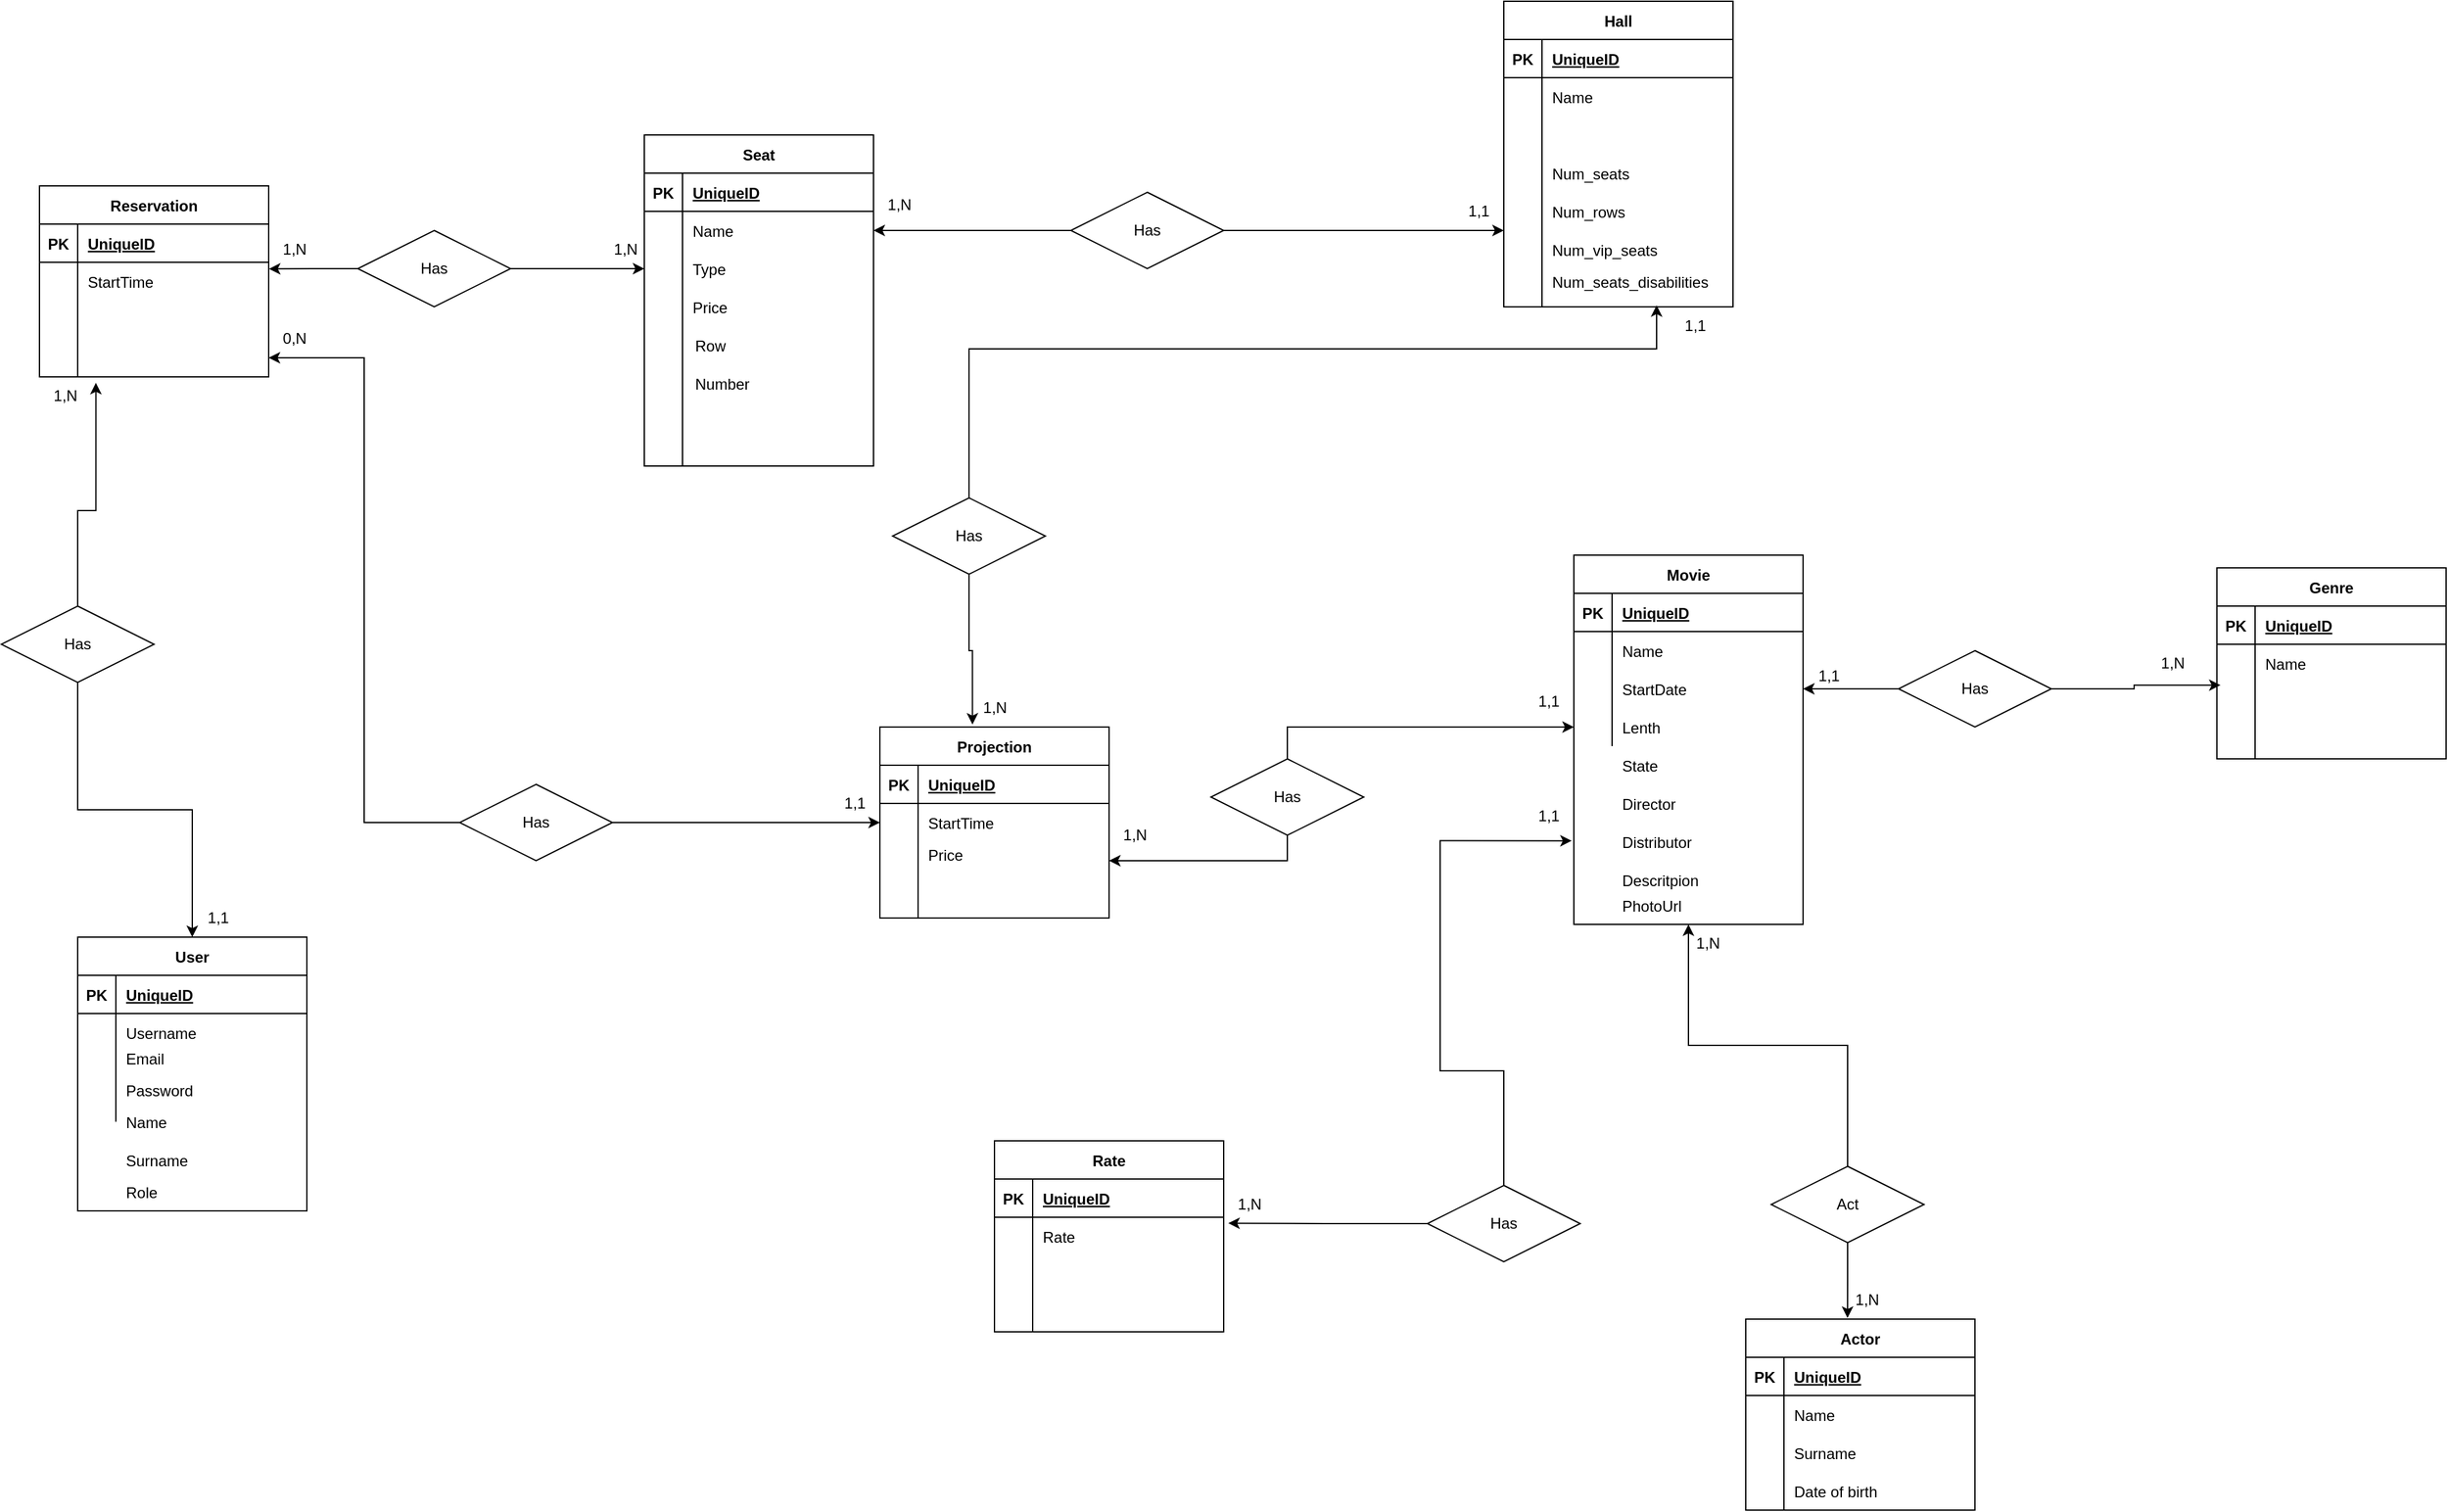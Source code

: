 <mxfile version="20.8.10" type="device"><diagram id="Y611zBWmdutYEhU9wOmh" name="Page-1"><mxGraphModel dx="5130" dy="2254" grid="1" gridSize="10" guides="1" tooltips="1" connect="1" arrows="1" fold="1" page="1" pageScale="1" pageWidth="850" pageHeight="1100" math="0" shadow="0"><root><mxCell id="0"/><mxCell id="1" parent="0"/><mxCell id="8iPg4pL8zN-dLXf35Ama-1" value="Movie" style="shape=table;startSize=30;container=1;collapsible=1;childLayout=tableLayout;fixedRows=1;rowLines=0;fontStyle=1;align=center;resizeLast=1;" parent="1" vertex="1"><mxGeometry x="-655" y="155" width="180" height="290" as="geometry"/></mxCell><mxCell id="8iPg4pL8zN-dLXf35Ama-2" value="" style="shape=tableRow;horizontal=0;startSize=0;swimlaneHead=0;swimlaneBody=0;fillColor=none;collapsible=0;dropTarget=0;points=[[0,0.5],[1,0.5]];portConstraint=eastwest;top=0;left=0;right=0;bottom=1;" parent="8iPg4pL8zN-dLXf35Ama-1" vertex="1"><mxGeometry y="30" width="180" height="30" as="geometry"/></mxCell><mxCell id="8iPg4pL8zN-dLXf35Ama-3" value="PK" style="shape=partialRectangle;connectable=0;fillColor=none;top=0;left=0;bottom=0;right=0;fontStyle=1;overflow=hidden;" parent="8iPg4pL8zN-dLXf35Ama-2" vertex="1"><mxGeometry width="30" height="30" as="geometry"><mxRectangle width="30" height="30" as="alternateBounds"/></mxGeometry></mxCell><mxCell id="8iPg4pL8zN-dLXf35Ama-4" value="UniqueID" style="shape=partialRectangle;connectable=0;fillColor=none;top=0;left=0;bottom=0;right=0;align=left;spacingLeft=6;fontStyle=5;overflow=hidden;" parent="8iPg4pL8zN-dLXf35Ama-2" vertex="1"><mxGeometry x="30" width="150" height="30" as="geometry"><mxRectangle width="150" height="30" as="alternateBounds"/></mxGeometry></mxCell><mxCell id="8iPg4pL8zN-dLXf35Ama-5" value="" style="shape=tableRow;horizontal=0;startSize=0;swimlaneHead=0;swimlaneBody=0;fillColor=none;collapsible=0;dropTarget=0;points=[[0,0.5],[1,0.5]];portConstraint=eastwest;top=0;left=0;right=0;bottom=0;" parent="8iPg4pL8zN-dLXf35Ama-1" vertex="1"><mxGeometry y="60" width="180" height="30" as="geometry"/></mxCell><mxCell id="8iPg4pL8zN-dLXf35Ama-6" value="" style="shape=partialRectangle;connectable=0;fillColor=none;top=0;left=0;bottom=0;right=0;editable=1;overflow=hidden;" parent="8iPg4pL8zN-dLXf35Ama-5" vertex="1"><mxGeometry width="30" height="30" as="geometry"><mxRectangle width="30" height="30" as="alternateBounds"/></mxGeometry></mxCell><mxCell id="8iPg4pL8zN-dLXf35Ama-7" value="Name" style="shape=partialRectangle;connectable=0;fillColor=none;top=0;left=0;bottom=0;right=0;align=left;spacingLeft=6;overflow=hidden;" parent="8iPg4pL8zN-dLXf35Ama-5" vertex="1"><mxGeometry x="30" width="150" height="30" as="geometry"><mxRectangle width="150" height="30" as="alternateBounds"/></mxGeometry></mxCell><mxCell id="8iPg4pL8zN-dLXf35Ama-8" value="" style="shape=tableRow;horizontal=0;startSize=0;swimlaneHead=0;swimlaneBody=0;fillColor=none;collapsible=0;dropTarget=0;points=[[0,0.5],[1,0.5]];portConstraint=eastwest;top=0;left=0;right=0;bottom=0;" parent="8iPg4pL8zN-dLXf35Ama-1" vertex="1"><mxGeometry y="90" width="180" height="30" as="geometry"/></mxCell><mxCell id="8iPg4pL8zN-dLXf35Ama-9" value="" style="shape=partialRectangle;connectable=0;fillColor=none;top=0;left=0;bottom=0;right=0;editable=1;overflow=hidden;" parent="8iPg4pL8zN-dLXf35Ama-8" vertex="1"><mxGeometry width="30" height="30" as="geometry"><mxRectangle width="30" height="30" as="alternateBounds"/></mxGeometry></mxCell><mxCell id="8iPg4pL8zN-dLXf35Ama-10" value="StartDate" style="shape=partialRectangle;connectable=0;fillColor=none;top=0;left=0;bottom=0;right=0;align=left;spacingLeft=6;overflow=hidden;" parent="8iPg4pL8zN-dLXf35Ama-8" vertex="1"><mxGeometry x="30" width="150" height="30" as="geometry"><mxRectangle width="150" height="30" as="alternateBounds"/></mxGeometry></mxCell><mxCell id="8iPg4pL8zN-dLXf35Ama-11" value="" style="shape=tableRow;horizontal=0;startSize=0;swimlaneHead=0;swimlaneBody=0;fillColor=none;collapsible=0;dropTarget=0;points=[[0,0.5],[1,0.5]];portConstraint=eastwest;top=0;left=0;right=0;bottom=0;" parent="8iPg4pL8zN-dLXf35Ama-1" vertex="1"><mxGeometry y="120" width="180" height="30" as="geometry"/></mxCell><mxCell id="8iPg4pL8zN-dLXf35Ama-12" value="" style="shape=partialRectangle;connectable=0;fillColor=none;top=0;left=0;bottom=0;right=0;editable=1;overflow=hidden;" parent="8iPg4pL8zN-dLXf35Ama-11" vertex="1"><mxGeometry width="30" height="30" as="geometry"><mxRectangle width="30" height="30" as="alternateBounds"/></mxGeometry></mxCell><mxCell id="8iPg4pL8zN-dLXf35Ama-13" value="Lenth" style="shape=partialRectangle;connectable=0;fillColor=none;top=0;left=0;bottom=0;right=0;align=left;spacingLeft=6;overflow=hidden;" parent="8iPg4pL8zN-dLXf35Ama-11" vertex="1"><mxGeometry x="30" width="150" height="30" as="geometry"><mxRectangle width="150" height="30" as="alternateBounds"/></mxGeometry></mxCell><mxCell id="8iPg4pL8zN-dLXf35Ama-14" value="Genre" style="shape=table;startSize=30;container=1;collapsible=1;childLayout=tableLayout;fixedRows=1;rowLines=0;fontStyle=1;align=center;resizeLast=1;" parent="1" vertex="1"><mxGeometry x="-150" y="165" width="180" height="150" as="geometry"/></mxCell><mxCell id="8iPg4pL8zN-dLXf35Ama-15" value="" style="shape=tableRow;horizontal=0;startSize=0;swimlaneHead=0;swimlaneBody=0;fillColor=none;collapsible=0;dropTarget=0;points=[[0,0.5],[1,0.5]];portConstraint=eastwest;top=0;left=0;right=0;bottom=1;" parent="8iPg4pL8zN-dLXf35Ama-14" vertex="1"><mxGeometry y="30" width="180" height="30" as="geometry"/></mxCell><mxCell id="8iPg4pL8zN-dLXf35Ama-16" value="PK" style="shape=partialRectangle;connectable=0;fillColor=none;top=0;left=0;bottom=0;right=0;fontStyle=1;overflow=hidden;" parent="8iPg4pL8zN-dLXf35Ama-15" vertex="1"><mxGeometry width="30" height="30" as="geometry"><mxRectangle width="30" height="30" as="alternateBounds"/></mxGeometry></mxCell><mxCell id="8iPg4pL8zN-dLXf35Ama-17" value="UniqueID" style="shape=partialRectangle;connectable=0;fillColor=none;top=0;left=0;bottom=0;right=0;align=left;spacingLeft=6;fontStyle=5;overflow=hidden;" parent="8iPg4pL8zN-dLXf35Ama-15" vertex="1"><mxGeometry x="30" width="150" height="30" as="geometry"><mxRectangle width="150" height="30" as="alternateBounds"/></mxGeometry></mxCell><mxCell id="8iPg4pL8zN-dLXf35Ama-18" value="" style="shape=tableRow;horizontal=0;startSize=0;swimlaneHead=0;swimlaneBody=0;fillColor=none;collapsible=0;dropTarget=0;points=[[0,0.5],[1,0.5]];portConstraint=eastwest;top=0;left=0;right=0;bottom=0;" parent="8iPg4pL8zN-dLXf35Ama-14" vertex="1"><mxGeometry y="60" width="180" height="30" as="geometry"/></mxCell><mxCell id="8iPg4pL8zN-dLXf35Ama-19" value="" style="shape=partialRectangle;connectable=0;fillColor=none;top=0;left=0;bottom=0;right=0;editable=1;overflow=hidden;" parent="8iPg4pL8zN-dLXf35Ama-18" vertex="1"><mxGeometry width="30" height="30" as="geometry"><mxRectangle width="30" height="30" as="alternateBounds"/></mxGeometry></mxCell><mxCell id="8iPg4pL8zN-dLXf35Ama-20" value="Name" style="shape=partialRectangle;connectable=0;fillColor=none;top=0;left=0;bottom=0;right=0;align=left;spacingLeft=6;overflow=hidden;" parent="8iPg4pL8zN-dLXf35Ama-18" vertex="1"><mxGeometry x="30" width="150" height="30" as="geometry"><mxRectangle width="150" height="30" as="alternateBounds"/></mxGeometry></mxCell><mxCell id="8iPg4pL8zN-dLXf35Ama-21" value="" style="shape=tableRow;horizontal=0;startSize=0;swimlaneHead=0;swimlaneBody=0;fillColor=none;collapsible=0;dropTarget=0;points=[[0,0.5],[1,0.5]];portConstraint=eastwest;top=0;left=0;right=0;bottom=0;" parent="8iPg4pL8zN-dLXf35Ama-14" vertex="1"><mxGeometry y="90" width="180" height="30" as="geometry"/></mxCell><mxCell id="8iPg4pL8zN-dLXf35Ama-22" value="" style="shape=partialRectangle;connectable=0;fillColor=none;top=0;left=0;bottom=0;right=0;editable=1;overflow=hidden;" parent="8iPg4pL8zN-dLXf35Ama-21" vertex="1"><mxGeometry width="30" height="30" as="geometry"><mxRectangle width="30" height="30" as="alternateBounds"/></mxGeometry></mxCell><mxCell id="8iPg4pL8zN-dLXf35Ama-23" value="" style="shape=partialRectangle;connectable=0;fillColor=none;top=0;left=0;bottom=0;right=0;align=left;spacingLeft=6;overflow=hidden;" parent="8iPg4pL8zN-dLXf35Ama-21" vertex="1"><mxGeometry x="30" width="150" height="30" as="geometry"><mxRectangle width="150" height="30" as="alternateBounds"/></mxGeometry></mxCell><mxCell id="8iPg4pL8zN-dLXf35Ama-24" value="" style="shape=tableRow;horizontal=0;startSize=0;swimlaneHead=0;swimlaneBody=0;fillColor=none;collapsible=0;dropTarget=0;points=[[0,0.5],[1,0.5]];portConstraint=eastwest;top=0;left=0;right=0;bottom=0;" parent="8iPg4pL8zN-dLXf35Ama-14" vertex="1"><mxGeometry y="120" width="180" height="30" as="geometry"/></mxCell><mxCell id="8iPg4pL8zN-dLXf35Ama-25" value="" style="shape=partialRectangle;connectable=0;fillColor=none;top=0;left=0;bottom=0;right=0;editable=1;overflow=hidden;" parent="8iPg4pL8zN-dLXf35Ama-24" vertex="1"><mxGeometry width="30" height="30" as="geometry"><mxRectangle width="30" height="30" as="alternateBounds"/></mxGeometry></mxCell><mxCell id="8iPg4pL8zN-dLXf35Ama-26" value="" style="shape=partialRectangle;connectable=0;fillColor=none;top=0;left=0;bottom=0;right=0;align=left;spacingLeft=6;overflow=hidden;" parent="8iPg4pL8zN-dLXf35Ama-24" vertex="1"><mxGeometry x="30" width="150" height="30" as="geometry"><mxRectangle width="150" height="30" as="alternateBounds"/></mxGeometry></mxCell><mxCell id="8iPg4pL8zN-dLXf35Ama-27" value="Rate" style="shape=table;startSize=30;container=1;collapsible=1;childLayout=tableLayout;fixedRows=1;rowLines=0;fontStyle=1;align=center;resizeLast=1;" parent="1" vertex="1"><mxGeometry x="-1110" y="615" width="180" height="150" as="geometry"/></mxCell><mxCell id="8iPg4pL8zN-dLXf35Ama-28" value="" style="shape=tableRow;horizontal=0;startSize=0;swimlaneHead=0;swimlaneBody=0;fillColor=none;collapsible=0;dropTarget=0;points=[[0,0.5],[1,0.5]];portConstraint=eastwest;top=0;left=0;right=0;bottom=1;" parent="8iPg4pL8zN-dLXf35Ama-27" vertex="1"><mxGeometry y="30" width="180" height="30" as="geometry"/></mxCell><mxCell id="8iPg4pL8zN-dLXf35Ama-29" value="PK" style="shape=partialRectangle;connectable=0;fillColor=none;top=0;left=0;bottom=0;right=0;fontStyle=1;overflow=hidden;" parent="8iPg4pL8zN-dLXf35Ama-28" vertex="1"><mxGeometry width="30" height="30" as="geometry"><mxRectangle width="30" height="30" as="alternateBounds"/></mxGeometry></mxCell><mxCell id="8iPg4pL8zN-dLXf35Ama-30" value="UniqueID" style="shape=partialRectangle;connectable=0;fillColor=none;top=0;left=0;bottom=0;right=0;align=left;spacingLeft=6;fontStyle=5;overflow=hidden;" parent="8iPg4pL8zN-dLXf35Ama-28" vertex="1"><mxGeometry x="30" width="150" height="30" as="geometry"><mxRectangle width="150" height="30" as="alternateBounds"/></mxGeometry></mxCell><mxCell id="8iPg4pL8zN-dLXf35Ama-31" value="" style="shape=tableRow;horizontal=0;startSize=0;swimlaneHead=0;swimlaneBody=0;fillColor=none;collapsible=0;dropTarget=0;points=[[0,0.5],[1,0.5]];portConstraint=eastwest;top=0;left=0;right=0;bottom=0;" parent="8iPg4pL8zN-dLXf35Ama-27" vertex="1"><mxGeometry y="60" width="180" height="30" as="geometry"/></mxCell><mxCell id="8iPg4pL8zN-dLXf35Ama-32" value="" style="shape=partialRectangle;connectable=0;fillColor=none;top=0;left=0;bottom=0;right=0;editable=1;overflow=hidden;" parent="8iPg4pL8zN-dLXf35Ama-31" vertex="1"><mxGeometry width="30" height="30" as="geometry"><mxRectangle width="30" height="30" as="alternateBounds"/></mxGeometry></mxCell><mxCell id="8iPg4pL8zN-dLXf35Ama-33" value="Rate" style="shape=partialRectangle;connectable=0;fillColor=none;top=0;left=0;bottom=0;right=0;align=left;spacingLeft=6;overflow=hidden;" parent="8iPg4pL8zN-dLXf35Ama-31" vertex="1"><mxGeometry x="30" width="150" height="30" as="geometry"><mxRectangle width="150" height="30" as="alternateBounds"/></mxGeometry></mxCell><mxCell id="8iPg4pL8zN-dLXf35Ama-34" value="" style="shape=tableRow;horizontal=0;startSize=0;swimlaneHead=0;swimlaneBody=0;fillColor=none;collapsible=0;dropTarget=0;points=[[0,0.5],[1,0.5]];portConstraint=eastwest;top=0;left=0;right=0;bottom=0;" parent="8iPg4pL8zN-dLXf35Ama-27" vertex="1"><mxGeometry y="90" width="180" height="30" as="geometry"/></mxCell><mxCell id="8iPg4pL8zN-dLXf35Ama-35" value="" style="shape=partialRectangle;connectable=0;fillColor=none;top=0;left=0;bottom=0;right=0;editable=1;overflow=hidden;" parent="8iPg4pL8zN-dLXf35Ama-34" vertex="1"><mxGeometry width="30" height="30" as="geometry"><mxRectangle width="30" height="30" as="alternateBounds"/></mxGeometry></mxCell><mxCell id="8iPg4pL8zN-dLXf35Ama-36" value="" style="shape=partialRectangle;connectable=0;fillColor=none;top=0;left=0;bottom=0;right=0;align=left;spacingLeft=6;overflow=hidden;" parent="8iPg4pL8zN-dLXf35Ama-34" vertex="1"><mxGeometry x="30" width="150" height="30" as="geometry"><mxRectangle width="150" height="30" as="alternateBounds"/></mxGeometry></mxCell><mxCell id="8iPg4pL8zN-dLXf35Ama-37" value="" style="shape=tableRow;horizontal=0;startSize=0;swimlaneHead=0;swimlaneBody=0;fillColor=none;collapsible=0;dropTarget=0;points=[[0,0.5],[1,0.5]];portConstraint=eastwest;top=0;left=0;right=0;bottom=0;" parent="8iPg4pL8zN-dLXf35Ama-27" vertex="1"><mxGeometry y="120" width="180" height="30" as="geometry"/></mxCell><mxCell id="8iPg4pL8zN-dLXf35Ama-38" value="" style="shape=partialRectangle;connectable=0;fillColor=none;top=0;left=0;bottom=0;right=0;editable=1;overflow=hidden;" parent="8iPg4pL8zN-dLXf35Ama-37" vertex="1"><mxGeometry width="30" height="30" as="geometry"><mxRectangle width="30" height="30" as="alternateBounds"/></mxGeometry></mxCell><mxCell id="8iPg4pL8zN-dLXf35Ama-39" value="" style="shape=partialRectangle;connectable=0;fillColor=none;top=0;left=0;bottom=0;right=0;align=left;spacingLeft=6;overflow=hidden;" parent="8iPg4pL8zN-dLXf35Ama-37" vertex="1"><mxGeometry x="30" width="150" height="30" as="geometry"><mxRectangle width="150" height="30" as="alternateBounds"/></mxGeometry></mxCell><mxCell id="8iPg4pL8zN-dLXf35Ama-40" value="Actor" style="shape=table;startSize=30;container=1;collapsible=1;childLayout=tableLayout;fixedRows=1;rowLines=0;fontStyle=1;align=center;resizeLast=1;" parent="1" vertex="1"><mxGeometry x="-520" y="755" width="180" height="150" as="geometry"/></mxCell><mxCell id="8iPg4pL8zN-dLXf35Ama-41" value="" style="shape=tableRow;horizontal=0;startSize=0;swimlaneHead=0;swimlaneBody=0;fillColor=none;collapsible=0;dropTarget=0;points=[[0,0.5],[1,0.5]];portConstraint=eastwest;top=0;left=0;right=0;bottom=1;" parent="8iPg4pL8zN-dLXf35Ama-40" vertex="1"><mxGeometry y="30" width="180" height="30" as="geometry"/></mxCell><mxCell id="8iPg4pL8zN-dLXf35Ama-42" value="PK" style="shape=partialRectangle;connectable=0;fillColor=none;top=0;left=0;bottom=0;right=0;fontStyle=1;overflow=hidden;" parent="8iPg4pL8zN-dLXf35Ama-41" vertex="1"><mxGeometry width="30" height="30" as="geometry"><mxRectangle width="30" height="30" as="alternateBounds"/></mxGeometry></mxCell><mxCell id="8iPg4pL8zN-dLXf35Ama-43" value="UniqueID" style="shape=partialRectangle;connectable=0;fillColor=none;top=0;left=0;bottom=0;right=0;align=left;spacingLeft=6;fontStyle=5;overflow=hidden;" parent="8iPg4pL8zN-dLXf35Ama-41" vertex="1"><mxGeometry x="30" width="150" height="30" as="geometry"><mxRectangle width="150" height="30" as="alternateBounds"/></mxGeometry></mxCell><mxCell id="8iPg4pL8zN-dLXf35Ama-44" value="" style="shape=tableRow;horizontal=0;startSize=0;swimlaneHead=0;swimlaneBody=0;fillColor=none;collapsible=0;dropTarget=0;points=[[0,0.5],[1,0.5]];portConstraint=eastwest;top=0;left=0;right=0;bottom=0;" parent="8iPg4pL8zN-dLXf35Ama-40" vertex="1"><mxGeometry y="60" width="180" height="30" as="geometry"/></mxCell><mxCell id="8iPg4pL8zN-dLXf35Ama-45" value="" style="shape=partialRectangle;connectable=0;fillColor=none;top=0;left=0;bottom=0;right=0;editable=1;overflow=hidden;" parent="8iPg4pL8zN-dLXf35Ama-44" vertex="1"><mxGeometry width="30" height="30" as="geometry"><mxRectangle width="30" height="30" as="alternateBounds"/></mxGeometry></mxCell><mxCell id="8iPg4pL8zN-dLXf35Ama-46" value="Name" style="shape=partialRectangle;connectable=0;fillColor=none;top=0;left=0;bottom=0;right=0;align=left;spacingLeft=6;overflow=hidden;" parent="8iPg4pL8zN-dLXf35Ama-44" vertex="1"><mxGeometry x="30" width="150" height="30" as="geometry"><mxRectangle width="150" height="30" as="alternateBounds"/></mxGeometry></mxCell><mxCell id="8iPg4pL8zN-dLXf35Ama-47" value="" style="shape=tableRow;horizontal=0;startSize=0;swimlaneHead=0;swimlaneBody=0;fillColor=none;collapsible=0;dropTarget=0;points=[[0,0.5],[1,0.5]];portConstraint=eastwest;top=0;left=0;right=0;bottom=0;" parent="8iPg4pL8zN-dLXf35Ama-40" vertex="1"><mxGeometry y="90" width="180" height="30" as="geometry"/></mxCell><mxCell id="8iPg4pL8zN-dLXf35Ama-48" value="" style="shape=partialRectangle;connectable=0;fillColor=none;top=0;left=0;bottom=0;right=0;editable=1;overflow=hidden;" parent="8iPg4pL8zN-dLXf35Ama-47" vertex="1"><mxGeometry width="30" height="30" as="geometry"><mxRectangle width="30" height="30" as="alternateBounds"/></mxGeometry></mxCell><mxCell id="8iPg4pL8zN-dLXf35Ama-49" value="Surname" style="shape=partialRectangle;connectable=0;fillColor=none;top=0;left=0;bottom=0;right=0;align=left;spacingLeft=6;overflow=hidden;" parent="8iPg4pL8zN-dLXf35Ama-47" vertex="1"><mxGeometry x="30" width="150" height="30" as="geometry"><mxRectangle width="150" height="30" as="alternateBounds"/></mxGeometry></mxCell><mxCell id="8iPg4pL8zN-dLXf35Ama-50" value="" style="shape=tableRow;horizontal=0;startSize=0;swimlaneHead=0;swimlaneBody=0;fillColor=none;collapsible=0;dropTarget=0;points=[[0,0.5],[1,0.5]];portConstraint=eastwest;top=0;left=0;right=0;bottom=0;" parent="8iPg4pL8zN-dLXf35Ama-40" vertex="1"><mxGeometry y="120" width="180" height="30" as="geometry"/></mxCell><mxCell id="8iPg4pL8zN-dLXf35Ama-51" value="" style="shape=partialRectangle;connectable=0;fillColor=none;top=0;left=0;bottom=0;right=0;editable=1;overflow=hidden;" parent="8iPg4pL8zN-dLXf35Ama-50" vertex="1"><mxGeometry width="30" height="30" as="geometry"><mxRectangle width="30" height="30" as="alternateBounds"/></mxGeometry></mxCell><mxCell id="8iPg4pL8zN-dLXf35Ama-52" value="Date of birth" style="shape=partialRectangle;connectable=0;fillColor=none;top=0;left=0;bottom=0;right=0;align=left;spacingLeft=6;overflow=hidden;" parent="8iPg4pL8zN-dLXf35Ama-50" vertex="1"><mxGeometry x="30" width="150" height="30" as="geometry"><mxRectangle width="150" height="30" as="alternateBounds"/></mxGeometry></mxCell><mxCell id="8iPg4pL8zN-dLXf35Ama-66" value="Projection" style="shape=table;startSize=30;container=1;collapsible=1;childLayout=tableLayout;fixedRows=1;rowLines=0;fontStyle=1;align=center;resizeLast=1;" parent="1" vertex="1"><mxGeometry x="-1200" y="290" width="180" height="150" as="geometry"/></mxCell><mxCell id="8iPg4pL8zN-dLXf35Ama-67" value="" style="shape=tableRow;horizontal=0;startSize=0;swimlaneHead=0;swimlaneBody=0;fillColor=none;collapsible=0;dropTarget=0;points=[[0,0.5],[1,0.5]];portConstraint=eastwest;top=0;left=0;right=0;bottom=1;" parent="8iPg4pL8zN-dLXf35Ama-66" vertex="1"><mxGeometry y="30" width="180" height="30" as="geometry"/></mxCell><mxCell id="8iPg4pL8zN-dLXf35Ama-68" value="PK" style="shape=partialRectangle;connectable=0;fillColor=none;top=0;left=0;bottom=0;right=0;fontStyle=1;overflow=hidden;" parent="8iPg4pL8zN-dLXf35Ama-67" vertex="1"><mxGeometry width="30" height="30" as="geometry"><mxRectangle width="30" height="30" as="alternateBounds"/></mxGeometry></mxCell><mxCell id="8iPg4pL8zN-dLXf35Ama-69" value="UniqueID" style="shape=partialRectangle;connectable=0;fillColor=none;top=0;left=0;bottom=0;right=0;align=left;spacingLeft=6;fontStyle=5;overflow=hidden;" parent="8iPg4pL8zN-dLXf35Ama-67" vertex="1"><mxGeometry x="30" width="150" height="30" as="geometry"><mxRectangle width="150" height="30" as="alternateBounds"/></mxGeometry></mxCell><mxCell id="8iPg4pL8zN-dLXf35Ama-70" value="" style="shape=tableRow;horizontal=0;startSize=0;swimlaneHead=0;swimlaneBody=0;fillColor=none;collapsible=0;dropTarget=0;points=[[0,0.5],[1,0.5]];portConstraint=eastwest;top=0;left=0;right=0;bottom=0;" parent="8iPg4pL8zN-dLXf35Ama-66" vertex="1"><mxGeometry y="60" width="180" height="30" as="geometry"/></mxCell><mxCell id="8iPg4pL8zN-dLXf35Ama-71" value="" style="shape=partialRectangle;connectable=0;fillColor=none;top=0;left=0;bottom=0;right=0;editable=1;overflow=hidden;" parent="8iPg4pL8zN-dLXf35Ama-70" vertex="1"><mxGeometry width="30" height="30" as="geometry"><mxRectangle width="30" height="30" as="alternateBounds"/></mxGeometry></mxCell><mxCell id="8iPg4pL8zN-dLXf35Ama-72" value="StartTime" style="shape=partialRectangle;connectable=0;fillColor=none;top=0;left=0;bottom=0;right=0;align=left;spacingLeft=6;overflow=hidden;" parent="8iPg4pL8zN-dLXf35Ama-70" vertex="1"><mxGeometry x="30" width="150" height="30" as="geometry"><mxRectangle width="150" height="30" as="alternateBounds"/></mxGeometry></mxCell><mxCell id="8iPg4pL8zN-dLXf35Ama-73" value="" style="shape=tableRow;horizontal=0;startSize=0;swimlaneHead=0;swimlaneBody=0;fillColor=none;collapsible=0;dropTarget=0;points=[[0,0.5],[1,0.5]];portConstraint=eastwest;top=0;left=0;right=0;bottom=0;" parent="8iPg4pL8zN-dLXf35Ama-66" vertex="1"><mxGeometry y="90" width="180" height="30" as="geometry"/></mxCell><mxCell id="8iPg4pL8zN-dLXf35Ama-74" value="" style="shape=partialRectangle;connectable=0;fillColor=none;top=0;left=0;bottom=0;right=0;editable=1;overflow=hidden;" parent="8iPg4pL8zN-dLXf35Ama-73" vertex="1"><mxGeometry width="30" height="30" as="geometry"><mxRectangle width="30" height="30" as="alternateBounds"/></mxGeometry></mxCell><mxCell id="8iPg4pL8zN-dLXf35Ama-75" value="" style="shape=partialRectangle;connectable=0;fillColor=none;top=0;left=0;bottom=0;right=0;align=left;spacingLeft=6;overflow=hidden;" parent="8iPg4pL8zN-dLXf35Ama-73" vertex="1"><mxGeometry x="30" width="150" height="30" as="geometry"><mxRectangle width="150" height="30" as="alternateBounds"/></mxGeometry></mxCell><mxCell id="8iPg4pL8zN-dLXf35Ama-76" value="" style="shape=tableRow;horizontal=0;startSize=0;swimlaneHead=0;swimlaneBody=0;fillColor=none;collapsible=0;dropTarget=0;points=[[0,0.5],[1,0.5]];portConstraint=eastwest;top=0;left=0;right=0;bottom=0;" parent="8iPg4pL8zN-dLXf35Ama-66" vertex="1"><mxGeometry y="120" width="180" height="30" as="geometry"/></mxCell><mxCell id="8iPg4pL8zN-dLXf35Ama-77" value="" style="shape=partialRectangle;connectable=0;fillColor=none;top=0;left=0;bottom=0;right=0;editable=1;overflow=hidden;" parent="8iPg4pL8zN-dLXf35Ama-76" vertex="1"><mxGeometry width="30" height="30" as="geometry"><mxRectangle width="30" height="30" as="alternateBounds"/></mxGeometry></mxCell><mxCell id="8iPg4pL8zN-dLXf35Ama-78" value="" style="shape=partialRectangle;connectable=0;fillColor=none;top=0;left=0;bottom=0;right=0;align=left;spacingLeft=6;overflow=hidden;" parent="8iPg4pL8zN-dLXf35Ama-76" vertex="1"><mxGeometry x="30" width="150" height="30" as="geometry"><mxRectangle width="150" height="30" as="alternateBounds"/></mxGeometry></mxCell><mxCell id="8iPg4pL8zN-dLXf35Ama-79" value="State" style="shape=partialRectangle;connectable=0;fillColor=none;top=0;left=0;bottom=0;right=0;align=left;spacingLeft=6;overflow=hidden;" parent="1" vertex="1"><mxGeometry x="-625" y="305" width="150" height="30" as="geometry"><mxRectangle width="150" height="30" as="alternateBounds"/></mxGeometry></mxCell><mxCell id="8iPg4pL8zN-dLXf35Ama-83" style="edgeStyle=orthogonalEdgeStyle;rounded=0;orthogonalLoop=1;jettySize=auto;html=1;entryX=0.016;entryY=0.069;entryDx=0;entryDy=0;entryPerimeter=0;" parent="1" source="8iPg4pL8zN-dLXf35Ama-81" target="8iPg4pL8zN-dLXf35Ama-21" edge="1"><mxGeometry relative="1" as="geometry"/></mxCell><mxCell id="8iPg4pL8zN-dLXf35Ama-84" style="edgeStyle=orthogonalEdgeStyle;rounded=0;orthogonalLoop=1;jettySize=auto;html=1;" parent="1" source="8iPg4pL8zN-dLXf35Ama-81" target="8iPg4pL8zN-dLXf35Ama-8" edge="1"><mxGeometry relative="1" as="geometry"/></mxCell><mxCell id="8iPg4pL8zN-dLXf35Ama-81" value="Has" style="shape=rhombus;perimeter=rhombusPerimeter;whiteSpace=wrap;html=1;align=center;" parent="1" vertex="1"><mxGeometry x="-400" y="230" width="120" height="60" as="geometry"/></mxCell><mxCell id="8iPg4pL8zN-dLXf35Ama-87" style="edgeStyle=orthogonalEdgeStyle;rounded=0;orthogonalLoop=1;jettySize=auto;html=1;entryX=0.5;entryY=1;entryDx=0;entryDy=0;" parent="1" source="8iPg4pL8zN-dLXf35Ama-82" target="8iPg4pL8zN-dLXf35Ama-1" edge="1"><mxGeometry relative="1" as="geometry"/></mxCell><mxCell id="8iPg4pL8zN-dLXf35Ama-88" style="edgeStyle=orthogonalEdgeStyle;rounded=0;orthogonalLoop=1;jettySize=auto;html=1;entryX=0.444;entryY=-0.006;entryDx=0;entryDy=0;entryPerimeter=0;" parent="1" source="8iPg4pL8zN-dLXf35Ama-82" target="8iPg4pL8zN-dLXf35Ama-40" edge="1"><mxGeometry relative="1" as="geometry"/></mxCell><mxCell id="8iPg4pL8zN-dLXf35Ama-82" value="Act" style="shape=rhombus;perimeter=rhombusPerimeter;whiteSpace=wrap;html=1;align=center;" parent="1" vertex="1"><mxGeometry x="-500" y="635" width="120" height="60" as="geometry"/></mxCell><mxCell id="8iPg4pL8zN-dLXf35Ama-85" value="1,N" style="text;html=1;align=center;verticalAlign=middle;resizable=0;points=[];autosize=1;strokeColor=none;fillColor=none;" parent="1" vertex="1"><mxGeometry x="-205" y="225" width="40" height="30" as="geometry"/></mxCell><mxCell id="8iPg4pL8zN-dLXf35Ama-86" value="1,1" style="text;html=1;align=center;verticalAlign=middle;resizable=0;points=[];autosize=1;strokeColor=none;fillColor=none;" parent="1" vertex="1"><mxGeometry x="-475" y="235" width="40" height="30" as="geometry"/></mxCell><mxCell id="8iPg4pL8zN-dLXf35Ama-89" value="1,N" style="text;html=1;align=center;verticalAlign=middle;resizable=0;points=[];autosize=1;strokeColor=none;fillColor=none;" parent="1" vertex="1"><mxGeometry x="-570" y="445" width="40" height="30" as="geometry"/></mxCell><mxCell id="8iPg4pL8zN-dLXf35Ama-90" value="1,N" style="text;html=1;align=center;verticalAlign=middle;resizable=0;points=[];autosize=1;strokeColor=none;fillColor=none;" parent="1" vertex="1"><mxGeometry x="-445" y="725" width="40" height="30" as="geometry"/></mxCell><mxCell id="8iPg4pL8zN-dLXf35Ama-91" value="Director" style="shape=partialRectangle;connectable=0;fillColor=none;top=0;left=0;bottom=0;right=0;align=left;spacingLeft=6;overflow=hidden;" parent="1" vertex="1"><mxGeometry x="-625" y="335" width="150" height="30" as="geometry"><mxRectangle width="150" height="30" as="alternateBounds"/></mxGeometry></mxCell><mxCell id="8iPg4pL8zN-dLXf35Ama-93" value="Distributor" style="shape=partialRectangle;connectable=0;fillColor=none;top=0;left=0;bottom=0;right=0;align=left;spacingLeft=6;overflow=hidden;" parent="1" vertex="1"><mxGeometry x="-625" y="365" width="150" height="30" as="geometry"><mxRectangle width="150" height="30" as="alternateBounds"/></mxGeometry></mxCell><mxCell id="8iPg4pL8zN-dLXf35Ama-110" value="Descritpion" style="shape=partialRectangle;connectable=0;fillColor=none;top=0;left=0;bottom=0;right=0;align=left;spacingLeft=6;overflow=hidden;" parent="1" vertex="1"><mxGeometry x="-625" y="395" width="150" height="30" as="geometry"><mxRectangle width="150" height="30" as="alternateBounds"/></mxGeometry></mxCell><mxCell id="8iPg4pL8zN-dLXf35Ama-119" style="edgeStyle=orthogonalEdgeStyle;rounded=0;orthogonalLoop=1;jettySize=auto;html=1;entryX=0.958;entryY=1.144;entryDx=0;entryDy=0;entryPerimeter=0;" parent="1" source="8iPg4pL8zN-dLXf35Ama-117" target="8iPg4pL8zN-dLXf35Ama-165" edge="1"><mxGeometry relative="1" as="geometry"><mxPoint x="-700" y="380" as="targetPoint"/><Array as="points"><mxPoint x="-710" y="560"/><mxPoint x="-760" y="560"/><mxPoint x="-760" y="379"/></Array></mxGeometry></mxCell><mxCell id="8iPg4pL8zN-dLXf35Ama-120" style="edgeStyle=orthogonalEdgeStyle;rounded=0;orthogonalLoop=1;jettySize=auto;html=1;entryX=1.02;entryY=0.156;entryDx=0;entryDy=0;entryPerimeter=0;" parent="1" source="8iPg4pL8zN-dLXf35Ama-117" target="8iPg4pL8zN-dLXf35Ama-31" edge="1"><mxGeometry relative="1" as="geometry"/></mxCell><mxCell id="8iPg4pL8zN-dLXf35Ama-117" value="Has" style="shape=rhombus;perimeter=rhombusPerimeter;whiteSpace=wrap;html=1;align=center;" parent="1" vertex="1"><mxGeometry x="-770" y="650" width="120" height="60" as="geometry"/></mxCell><mxCell id="8iPg4pL8zN-dLXf35Ama-122" style="edgeStyle=orthogonalEdgeStyle;rounded=0;orthogonalLoop=1;jettySize=auto;html=1;entryX=0;entryY=0.5;entryDx=0;entryDy=0;" parent="1" source="8iPg4pL8zN-dLXf35Ama-121" target="8iPg4pL8zN-dLXf35Ama-11" edge="1"><mxGeometry relative="1" as="geometry"/></mxCell><mxCell id="8iPg4pL8zN-dLXf35Ama-123" style="edgeStyle=orthogonalEdgeStyle;rounded=0;orthogonalLoop=1;jettySize=auto;html=1;entryX=1;entryY=0.5;entryDx=0;entryDy=0;" parent="1" source="8iPg4pL8zN-dLXf35Ama-121" target="8iPg4pL8zN-dLXf35Ama-73" edge="1"><mxGeometry relative="1" as="geometry"/></mxCell><mxCell id="8iPg4pL8zN-dLXf35Ama-121" value="Has" style="shape=rhombus;perimeter=rhombusPerimeter;whiteSpace=wrap;html=1;align=center;" parent="1" vertex="1"><mxGeometry x="-940" y="315" width="120" height="60" as="geometry"/></mxCell><mxCell id="8iPg4pL8zN-dLXf35Ama-124" value="1,N" style="text;html=1;align=center;verticalAlign=middle;resizable=0;points=[];autosize=1;strokeColor=none;fillColor=none;" parent="1" vertex="1"><mxGeometry x="-1020" y="360" width="40" height="30" as="geometry"/></mxCell><mxCell id="8iPg4pL8zN-dLXf35Ama-125" value="1,1" style="text;html=1;align=center;verticalAlign=middle;resizable=0;points=[];autosize=1;strokeColor=none;fillColor=none;" parent="1" vertex="1"><mxGeometry x="-695" y="255" width="40" height="30" as="geometry"/></mxCell><mxCell id="8iPg4pL8zN-dLXf35Ama-126" value="Hall" style="shape=table;startSize=30;container=1;collapsible=1;childLayout=tableLayout;fixedRows=1;rowLines=0;fontStyle=1;align=center;resizeLast=1;" parent="1" vertex="1"><mxGeometry x="-710" y="-280" width="180" height="240.0" as="geometry"/></mxCell><mxCell id="8iPg4pL8zN-dLXf35Ama-127" value="" style="shape=tableRow;horizontal=0;startSize=0;swimlaneHead=0;swimlaneBody=0;fillColor=none;collapsible=0;dropTarget=0;points=[[0,0.5],[1,0.5]];portConstraint=eastwest;top=0;left=0;right=0;bottom=1;" parent="8iPg4pL8zN-dLXf35Ama-126" vertex="1"><mxGeometry y="30" width="180" height="30" as="geometry"/></mxCell><mxCell id="8iPg4pL8zN-dLXf35Ama-128" value="PK" style="shape=partialRectangle;connectable=0;fillColor=none;top=0;left=0;bottom=0;right=0;fontStyle=1;overflow=hidden;" parent="8iPg4pL8zN-dLXf35Ama-127" vertex="1"><mxGeometry width="30" height="30" as="geometry"><mxRectangle width="30" height="30" as="alternateBounds"/></mxGeometry></mxCell><mxCell id="8iPg4pL8zN-dLXf35Ama-129" value="UniqueID" style="shape=partialRectangle;connectable=0;fillColor=none;top=0;left=0;bottom=0;right=0;align=left;spacingLeft=6;fontStyle=5;overflow=hidden;" parent="8iPg4pL8zN-dLXf35Ama-127" vertex="1"><mxGeometry x="30" width="150" height="30" as="geometry"><mxRectangle width="150" height="30" as="alternateBounds"/></mxGeometry></mxCell><mxCell id="8iPg4pL8zN-dLXf35Ama-130" value="" style="shape=tableRow;horizontal=0;startSize=0;swimlaneHead=0;swimlaneBody=0;fillColor=none;collapsible=0;dropTarget=0;points=[[0,0.5],[1,0.5]];portConstraint=eastwest;top=0;left=0;right=0;bottom=0;" parent="8iPg4pL8zN-dLXf35Ama-126" vertex="1"><mxGeometry y="60" width="180" height="30" as="geometry"/></mxCell><mxCell id="8iPg4pL8zN-dLXf35Ama-131" value="" style="shape=partialRectangle;connectable=0;fillColor=none;top=0;left=0;bottom=0;right=0;editable=1;overflow=hidden;" parent="8iPg4pL8zN-dLXf35Ama-130" vertex="1"><mxGeometry width="30" height="30" as="geometry"><mxRectangle width="30" height="30" as="alternateBounds"/></mxGeometry></mxCell><mxCell id="8iPg4pL8zN-dLXf35Ama-132" value="Name" style="shape=partialRectangle;connectable=0;fillColor=none;top=0;left=0;bottom=0;right=0;align=left;spacingLeft=6;overflow=hidden;" parent="8iPg4pL8zN-dLXf35Ama-130" vertex="1"><mxGeometry x="30" width="150" height="30" as="geometry"><mxRectangle width="150" height="30" as="alternateBounds"/></mxGeometry></mxCell><mxCell id="8iPg4pL8zN-dLXf35Ama-133" value="" style="shape=tableRow;horizontal=0;startSize=0;swimlaneHead=0;swimlaneBody=0;fillColor=none;collapsible=0;dropTarget=0;points=[[0,0.5],[1,0.5]];portConstraint=eastwest;top=0;left=0;right=0;bottom=0;" parent="8iPg4pL8zN-dLXf35Ama-126" vertex="1"><mxGeometry y="90" width="180" height="30" as="geometry"/></mxCell><mxCell id="8iPg4pL8zN-dLXf35Ama-134" value="" style="shape=partialRectangle;connectable=0;fillColor=none;top=0;left=0;bottom=0;right=0;editable=1;overflow=hidden;" parent="8iPg4pL8zN-dLXf35Ama-133" vertex="1"><mxGeometry width="30" height="30" as="geometry"><mxRectangle width="30" height="30" as="alternateBounds"/></mxGeometry></mxCell><mxCell id="8iPg4pL8zN-dLXf35Ama-135" value="" style="shape=partialRectangle;connectable=0;fillColor=none;top=0;left=0;bottom=0;right=0;align=left;spacingLeft=6;overflow=hidden;" parent="8iPg4pL8zN-dLXf35Ama-133" vertex="1"><mxGeometry x="30" width="150" height="30" as="geometry"><mxRectangle width="150" height="30" as="alternateBounds"/></mxGeometry></mxCell><mxCell id="8iPg4pL8zN-dLXf35Ama-136" value="" style="shape=tableRow;horizontal=0;startSize=0;swimlaneHead=0;swimlaneBody=0;fillColor=none;collapsible=0;dropTarget=0;points=[[0,0.5],[1,0.5]];portConstraint=eastwest;top=0;left=0;right=0;bottom=0;" parent="8iPg4pL8zN-dLXf35Ama-126" vertex="1"><mxGeometry y="120" width="180" height="120" as="geometry"/></mxCell><mxCell id="8iPg4pL8zN-dLXf35Ama-137" value="" style="shape=partialRectangle;connectable=0;fillColor=none;top=0;left=0;bottom=0;right=0;editable=1;overflow=hidden;" parent="8iPg4pL8zN-dLXf35Ama-136" vertex="1"><mxGeometry width="30" height="120" as="geometry"><mxRectangle width="30" height="120" as="alternateBounds"/></mxGeometry></mxCell><mxCell id="8iPg4pL8zN-dLXf35Ama-138" value="" style="shape=partialRectangle;connectable=0;fillColor=none;top=0;left=0;bottom=0;right=0;align=left;spacingLeft=6;overflow=hidden;" parent="8iPg4pL8zN-dLXf35Ama-136" vertex="1"><mxGeometry x="30" width="150" height="120" as="geometry"><mxRectangle width="150" height="120" as="alternateBounds"/></mxGeometry></mxCell><mxCell id="8iPg4pL8zN-dLXf35Ama-154" style="edgeStyle=orthogonalEdgeStyle;rounded=0;orthogonalLoop=1;jettySize=auto;html=1;entryX=0.67;entryY=0.989;entryDx=0;entryDy=0;entryPerimeter=0;" parent="1" source="8iPg4pL8zN-dLXf35Ama-153" target="8iPg4pL8zN-dLXf35Ama-136" edge="1"><mxGeometry relative="1" as="geometry"><Array as="points"><mxPoint x="-590" y="-7"/><mxPoint x="-589" y="-41"/></Array></mxGeometry></mxCell><mxCell id="8iPg4pL8zN-dLXf35Ama-155" style="edgeStyle=orthogonalEdgeStyle;rounded=0;orthogonalLoop=1;jettySize=auto;html=1;entryX=0.404;entryY=-0.013;entryDx=0;entryDy=0;entryPerimeter=0;" parent="1" source="8iPg4pL8zN-dLXf35Ama-153" target="8iPg4pL8zN-dLXf35Ama-66" edge="1"><mxGeometry relative="1" as="geometry"/></mxCell><mxCell id="8iPg4pL8zN-dLXf35Ama-153" value="Has" style="shape=rhombus;perimeter=rhombusPerimeter;whiteSpace=wrap;html=1;align=center;" parent="1" vertex="1"><mxGeometry x="-1190" y="110" width="120" height="60" as="geometry"/></mxCell><mxCell id="8iPg4pL8zN-dLXf35Ama-156" value="1,1" style="text;html=1;align=center;verticalAlign=middle;resizable=0;points=[];autosize=1;strokeColor=none;fillColor=none;" parent="1" vertex="1"><mxGeometry x="-580" y="-40" width="40" height="30" as="geometry"/></mxCell><mxCell id="8iPg4pL8zN-dLXf35Ama-157" value="1,N" style="text;html=1;align=center;verticalAlign=middle;resizable=0;points=[];autosize=1;strokeColor=none;fillColor=none;" parent="1" vertex="1"><mxGeometry x="-1130" y="260" width="40" height="30" as="geometry"/></mxCell><mxCell id="8iPg4pL8zN-dLXf35Ama-164" value="1,N" style="text;html=1;align=center;verticalAlign=middle;resizable=0;points=[];autosize=1;strokeColor=none;fillColor=none;" parent="1" vertex="1"><mxGeometry x="-930" y="650" width="40" height="30" as="geometry"/></mxCell><mxCell id="8iPg4pL8zN-dLXf35Ama-165" value="1,1" style="text;html=1;align=center;verticalAlign=middle;resizable=0;points=[];autosize=1;strokeColor=none;fillColor=none;" parent="1" vertex="1"><mxGeometry x="-695" y="345" width="40" height="30" as="geometry"/></mxCell><mxCell id="HcPlXe2NvFvxyBjUUKZ2-56" value="Num_seats" style="shape=partialRectangle;connectable=0;fillColor=none;top=0;left=0;bottom=0;right=0;align=left;spacingLeft=6;overflow=hidden;" parent="1" vertex="1"><mxGeometry x="-680" y="-160" width="150" height="30" as="geometry"><mxRectangle width="150" height="30" as="alternateBounds"/></mxGeometry></mxCell><mxCell id="HcPlXe2NvFvxyBjUUKZ2-57" value="Num_rows" style="shape=partialRectangle;connectable=0;fillColor=none;top=0;left=0;bottom=0;right=0;align=left;spacingLeft=6;overflow=hidden;" parent="1" vertex="1"><mxGeometry x="-680" y="-130" width="150" height="30" as="geometry"><mxRectangle width="150" height="30" as="alternateBounds"/></mxGeometry></mxCell><mxCell id="HcPlXe2NvFvxyBjUUKZ2-58" value="Num_vip_seats" style="shape=partialRectangle;connectable=0;fillColor=none;top=0;left=0;bottom=0;right=0;align=left;spacingLeft=6;overflow=hidden;" parent="1" vertex="1"><mxGeometry x="-680" y="-100" width="150" height="30" as="geometry"><mxRectangle width="150" height="30" as="alternateBounds"/></mxGeometry></mxCell><mxCell id="HcPlXe2NvFvxyBjUUKZ2-59" value="Num_seats_disabilities" style="shape=partialRectangle;connectable=0;fillColor=none;top=0;left=0;bottom=0;right=0;align=left;spacingLeft=6;overflow=hidden;" parent="1" vertex="1"><mxGeometry x="-680" y="-75" width="150" height="30" as="geometry"><mxRectangle width="150" height="30" as="alternateBounds"/></mxGeometry></mxCell><mxCell id="mdTb2kyqjfsRMj2KRuuK-1" value="Seat" style="shape=table;startSize=30;container=1;collapsible=1;childLayout=tableLayout;fixedRows=1;rowLines=0;fontStyle=1;align=center;resizeLast=1;" parent="1" vertex="1"><mxGeometry x="-1385" y="-175" width="180" height="260" as="geometry"/></mxCell><mxCell id="mdTb2kyqjfsRMj2KRuuK-2" value="" style="shape=tableRow;horizontal=0;startSize=0;swimlaneHead=0;swimlaneBody=0;fillColor=none;collapsible=0;dropTarget=0;points=[[0,0.5],[1,0.5]];portConstraint=eastwest;top=0;left=0;right=0;bottom=1;" parent="mdTb2kyqjfsRMj2KRuuK-1" vertex="1"><mxGeometry y="30" width="180" height="30" as="geometry"/></mxCell><mxCell id="mdTb2kyqjfsRMj2KRuuK-3" value="PK" style="shape=partialRectangle;connectable=0;fillColor=none;top=0;left=0;bottom=0;right=0;fontStyle=1;overflow=hidden;" parent="mdTb2kyqjfsRMj2KRuuK-2" vertex="1"><mxGeometry width="30" height="30" as="geometry"><mxRectangle width="30" height="30" as="alternateBounds"/></mxGeometry></mxCell><mxCell id="mdTb2kyqjfsRMj2KRuuK-4" value="UniqueID" style="shape=partialRectangle;connectable=0;fillColor=none;top=0;left=0;bottom=0;right=0;align=left;spacingLeft=6;fontStyle=5;overflow=hidden;" parent="mdTb2kyqjfsRMj2KRuuK-2" vertex="1"><mxGeometry x="30" width="150" height="30" as="geometry"><mxRectangle width="150" height="30" as="alternateBounds"/></mxGeometry></mxCell><mxCell id="mdTb2kyqjfsRMj2KRuuK-5" value="" style="shape=tableRow;horizontal=0;startSize=0;swimlaneHead=0;swimlaneBody=0;fillColor=none;collapsible=0;dropTarget=0;points=[[0,0.5],[1,0.5]];portConstraint=eastwest;top=0;left=0;right=0;bottom=0;" parent="mdTb2kyqjfsRMj2KRuuK-1" vertex="1"><mxGeometry y="60" width="180" height="30" as="geometry"/></mxCell><mxCell id="mdTb2kyqjfsRMj2KRuuK-6" value="" style="shape=partialRectangle;connectable=0;fillColor=none;top=0;left=0;bottom=0;right=0;editable=1;overflow=hidden;" parent="mdTb2kyqjfsRMj2KRuuK-5" vertex="1"><mxGeometry width="30" height="30" as="geometry"><mxRectangle width="30" height="30" as="alternateBounds"/></mxGeometry></mxCell><mxCell id="mdTb2kyqjfsRMj2KRuuK-7" value="Name" style="shape=partialRectangle;connectable=0;fillColor=none;top=0;left=0;bottom=0;right=0;align=left;spacingLeft=6;overflow=hidden;" parent="mdTb2kyqjfsRMj2KRuuK-5" vertex="1"><mxGeometry x="30" width="150" height="30" as="geometry"><mxRectangle width="150" height="30" as="alternateBounds"/></mxGeometry></mxCell><mxCell id="mdTb2kyqjfsRMj2KRuuK-8" value="" style="shape=tableRow;horizontal=0;startSize=0;swimlaneHead=0;swimlaneBody=0;fillColor=none;collapsible=0;dropTarget=0;points=[[0,0.5],[1,0.5]];portConstraint=eastwest;top=0;left=0;right=0;bottom=0;" parent="mdTb2kyqjfsRMj2KRuuK-1" vertex="1"><mxGeometry y="90" width="180" height="30" as="geometry"/></mxCell><mxCell id="mdTb2kyqjfsRMj2KRuuK-9" value="" style="shape=partialRectangle;connectable=0;fillColor=none;top=0;left=0;bottom=0;right=0;editable=1;overflow=hidden;" parent="mdTb2kyqjfsRMj2KRuuK-8" vertex="1"><mxGeometry width="30" height="30" as="geometry"><mxRectangle width="30" height="30" as="alternateBounds"/></mxGeometry></mxCell><mxCell id="mdTb2kyqjfsRMj2KRuuK-10" value="" style="shape=partialRectangle;connectable=0;fillColor=none;top=0;left=0;bottom=0;right=0;align=left;spacingLeft=6;overflow=hidden;" parent="mdTb2kyqjfsRMj2KRuuK-8" vertex="1"><mxGeometry x="30" width="150" height="30" as="geometry"><mxRectangle width="150" height="30" as="alternateBounds"/></mxGeometry></mxCell><mxCell id="mdTb2kyqjfsRMj2KRuuK-11" value="" style="shape=tableRow;horizontal=0;startSize=0;swimlaneHead=0;swimlaneBody=0;fillColor=none;collapsible=0;dropTarget=0;points=[[0,0.5],[1,0.5]];portConstraint=eastwest;top=0;left=0;right=0;bottom=0;" parent="mdTb2kyqjfsRMj2KRuuK-1" vertex="1"><mxGeometry y="120" width="180" height="140" as="geometry"/></mxCell><mxCell id="mdTb2kyqjfsRMj2KRuuK-12" value="" style="shape=partialRectangle;connectable=0;fillColor=none;top=0;left=0;bottom=0;right=0;editable=1;overflow=hidden;" parent="mdTb2kyqjfsRMj2KRuuK-11" vertex="1"><mxGeometry width="30" height="140" as="geometry"><mxRectangle width="30" height="140" as="alternateBounds"/></mxGeometry></mxCell><mxCell id="mdTb2kyqjfsRMj2KRuuK-13" value="" style="shape=partialRectangle;connectable=0;fillColor=none;top=0;left=0;bottom=0;right=0;align=left;spacingLeft=6;overflow=hidden;" parent="mdTb2kyqjfsRMj2KRuuK-11" vertex="1"><mxGeometry x="30" width="150" height="140" as="geometry"><mxRectangle width="150" height="140" as="alternateBounds"/></mxGeometry></mxCell><mxCell id="mdTb2kyqjfsRMj2KRuuK-14" style="edgeStyle=orthogonalEdgeStyle;rounded=0;orthogonalLoop=1;jettySize=auto;html=1;entryX=1;entryY=0.5;entryDx=0;entryDy=0;" parent="1" source="mdTb2kyqjfsRMj2KRuuK-15" target="mdTb2kyqjfsRMj2KRuuK-5" edge="1"><mxGeometry relative="1" as="geometry"/></mxCell><mxCell id="mdTb2kyqjfsRMj2KRuuK-17" style="edgeStyle=orthogonalEdgeStyle;rounded=0;orthogonalLoop=1;jettySize=auto;html=1;entryX=0;entryY=0.5;entryDx=0;entryDy=0;" parent="1" source="mdTb2kyqjfsRMj2KRuuK-15" target="8iPg4pL8zN-dLXf35Ama-136" edge="1"><mxGeometry relative="1" as="geometry"/></mxCell><mxCell id="mdTb2kyqjfsRMj2KRuuK-15" value="Has" style="shape=rhombus;perimeter=rhombusPerimeter;whiteSpace=wrap;html=1;align=center;" parent="1" vertex="1"><mxGeometry x="-1050" y="-130" width="120" height="60" as="geometry"/></mxCell><mxCell id="mdTb2kyqjfsRMj2KRuuK-16" value="1,N" style="text;html=1;align=center;verticalAlign=middle;resizable=0;points=[];autosize=1;strokeColor=none;fillColor=none;" parent="1" vertex="1"><mxGeometry x="-1205" y="-135" width="40" height="30" as="geometry"/></mxCell><mxCell id="mdTb2kyqjfsRMj2KRuuK-18" value="Type" style="shape=partialRectangle;connectable=0;fillColor=none;top=0;left=0;bottom=0;right=0;align=left;spacingLeft=6;overflow=hidden;" parent="1" vertex="1"><mxGeometry x="-1355" y="-85" width="150" height="30" as="geometry"><mxRectangle width="150" height="30" as="alternateBounds"/></mxGeometry></mxCell><mxCell id="mdTb2kyqjfsRMj2KRuuK-19" value="Price" style="shape=partialRectangle;connectable=0;fillColor=none;top=0;left=0;bottom=0;right=0;align=left;spacingLeft=6;overflow=hidden;" parent="1" vertex="1"><mxGeometry x="-1355" y="-55" width="150" height="30" as="geometry"><mxRectangle width="150" height="30" as="alternateBounds"/></mxGeometry></mxCell><mxCell id="mdTb2kyqjfsRMj2KRuuK-20" value="1,1" style="text;html=1;align=center;verticalAlign=middle;resizable=0;points=[];autosize=1;strokeColor=none;fillColor=none;" parent="1" vertex="1"><mxGeometry x="-750" y="-130" width="40" height="30" as="geometry"/></mxCell><mxCell id="mdTb2kyqjfsRMj2KRuuK-29" value="Row" style="shape=partialRectangle;connectable=0;fillColor=none;top=0;left=0;bottom=0;right=0;align=left;spacingLeft=6;overflow=hidden;" parent="1" vertex="1"><mxGeometry x="-1353" y="-25" width="150" height="30" as="geometry"><mxRectangle width="150" height="30" as="alternateBounds"/></mxGeometry></mxCell><mxCell id="mdTb2kyqjfsRMj2KRuuK-30" value="Number" style="shape=partialRectangle;connectable=0;fillColor=none;top=0;left=0;bottom=0;right=0;align=left;spacingLeft=6;overflow=hidden;" parent="1" vertex="1"><mxGeometry x="-1353" y="5" width="150" height="30" as="geometry"><mxRectangle width="150" height="30" as="alternateBounds"/></mxGeometry></mxCell><mxCell id="_VV2Y5H-gZpfovkk4BID-1" value="PhotoUrl" style="shape=partialRectangle;connectable=0;fillColor=none;top=0;left=0;bottom=0;right=0;align=left;spacingLeft=6;overflow=hidden;" parent="1" vertex="1"><mxGeometry x="-625" y="415" width="150" height="30" as="geometry"><mxRectangle width="150" height="30" as="alternateBounds"/></mxGeometry></mxCell><mxCell id="_VV2Y5H-gZpfovkk4BID-2" value="Price" style="shape=partialRectangle;connectable=0;fillColor=none;top=0;left=0;bottom=0;right=0;align=left;spacingLeft=6;overflow=hidden;" parent="1" vertex="1"><mxGeometry x="-1170" y="375" width="150" height="30" as="geometry"><mxRectangle width="150" height="30" as="alternateBounds"/></mxGeometry></mxCell><mxCell id="_VV2Y5H-gZpfovkk4BID-3" value="Reservation" style="shape=table;startSize=30;container=1;collapsible=1;childLayout=tableLayout;fixedRows=1;rowLines=0;fontStyle=1;align=center;resizeLast=1;" parent="1" vertex="1"><mxGeometry x="-1860" y="-135" width="180" height="150" as="geometry"/></mxCell><mxCell id="_VV2Y5H-gZpfovkk4BID-4" value="" style="shape=tableRow;horizontal=0;startSize=0;swimlaneHead=0;swimlaneBody=0;fillColor=none;collapsible=0;dropTarget=0;points=[[0,0.5],[1,0.5]];portConstraint=eastwest;top=0;left=0;right=0;bottom=1;" parent="_VV2Y5H-gZpfovkk4BID-3" vertex="1"><mxGeometry y="30" width="180" height="30" as="geometry"/></mxCell><mxCell id="_VV2Y5H-gZpfovkk4BID-5" value="PK" style="shape=partialRectangle;connectable=0;fillColor=none;top=0;left=0;bottom=0;right=0;fontStyle=1;overflow=hidden;" parent="_VV2Y5H-gZpfovkk4BID-4" vertex="1"><mxGeometry width="30" height="30" as="geometry"><mxRectangle width="30" height="30" as="alternateBounds"/></mxGeometry></mxCell><mxCell id="_VV2Y5H-gZpfovkk4BID-6" value="UniqueID" style="shape=partialRectangle;connectable=0;fillColor=none;top=0;left=0;bottom=0;right=0;align=left;spacingLeft=6;fontStyle=5;overflow=hidden;" parent="_VV2Y5H-gZpfovkk4BID-4" vertex="1"><mxGeometry x="30" width="150" height="30" as="geometry"><mxRectangle width="150" height="30" as="alternateBounds"/></mxGeometry></mxCell><mxCell id="_VV2Y5H-gZpfovkk4BID-7" value="" style="shape=tableRow;horizontal=0;startSize=0;swimlaneHead=0;swimlaneBody=0;fillColor=none;collapsible=0;dropTarget=0;points=[[0,0.5],[1,0.5]];portConstraint=eastwest;top=0;left=0;right=0;bottom=0;" parent="_VV2Y5H-gZpfovkk4BID-3" vertex="1"><mxGeometry y="60" width="180" height="30" as="geometry"/></mxCell><mxCell id="_VV2Y5H-gZpfovkk4BID-8" value="" style="shape=partialRectangle;connectable=0;fillColor=none;top=0;left=0;bottom=0;right=0;editable=1;overflow=hidden;" parent="_VV2Y5H-gZpfovkk4BID-7" vertex="1"><mxGeometry width="30" height="30" as="geometry"><mxRectangle width="30" height="30" as="alternateBounds"/></mxGeometry></mxCell><mxCell id="_VV2Y5H-gZpfovkk4BID-9" value="StartTime" style="shape=partialRectangle;connectable=0;fillColor=none;top=0;left=0;bottom=0;right=0;align=left;spacingLeft=6;overflow=hidden;" parent="_VV2Y5H-gZpfovkk4BID-7" vertex="1"><mxGeometry x="30" width="150" height="30" as="geometry"><mxRectangle width="150" height="30" as="alternateBounds"/></mxGeometry></mxCell><mxCell id="_VV2Y5H-gZpfovkk4BID-10" value="" style="shape=tableRow;horizontal=0;startSize=0;swimlaneHead=0;swimlaneBody=0;fillColor=none;collapsible=0;dropTarget=0;points=[[0,0.5],[1,0.5]];portConstraint=eastwest;top=0;left=0;right=0;bottom=0;" parent="_VV2Y5H-gZpfovkk4BID-3" vertex="1"><mxGeometry y="90" width="180" height="30" as="geometry"/></mxCell><mxCell id="_VV2Y5H-gZpfovkk4BID-11" value="" style="shape=partialRectangle;connectable=0;fillColor=none;top=0;left=0;bottom=0;right=0;editable=1;overflow=hidden;" parent="_VV2Y5H-gZpfovkk4BID-10" vertex="1"><mxGeometry width="30" height="30" as="geometry"><mxRectangle width="30" height="30" as="alternateBounds"/></mxGeometry></mxCell><mxCell id="_VV2Y5H-gZpfovkk4BID-12" value="" style="shape=partialRectangle;connectable=0;fillColor=none;top=0;left=0;bottom=0;right=0;align=left;spacingLeft=6;overflow=hidden;" parent="_VV2Y5H-gZpfovkk4BID-10" vertex="1"><mxGeometry x="30" width="150" height="30" as="geometry"><mxRectangle width="150" height="30" as="alternateBounds"/></mxGeometry></mxCell><mxCell id="_VV2Y5H-gZpfovkk4BID-13" value="" style="shape=tableRow;horizontal=0;startSize=0;swimlaneHead=0;swimlaneBody=0;fillColor=none;collapsible=0;dropTarget=0;points=[[0,0.5],[1,0.5]];portConstraint=eastwest;top=0;left=0;right=0;bottom=0;" parent="_VV2Y5H-gZpfovkk4BID-3" vertex="1"><mxGeometry y="120" width="180" height="30" as="geometry"/></mxCell><mxCell id="_VV2Y5H-gZpfovkk4BID-14" value="" style="shape=partialRectangle;connectable=0;fillColor=none;top=0;left=0;bottom=0;right=0;editable=1;overflow=hidden;" parent="_VV2Y5H-gZpfovkk4BID-13" vertex="1"><mxGeometry width="30" height="30" as="geometry"><mxRectangle width="30" height="30" as="alternateBounds"/></mxGeometry></mxCell><mxCell id="_VV2Y5H-gZpfovkk4BID-15" value="" style="shape=partialRectangle;connectable=0;fillColor=none;top=0;left=0;bottom=0;right=0;align=left;spacingLeft=6;overflow=hidden;" parent="_VV2Y5H-gZpfovkk4BID-13" vertex="1"><mxGeometry x="30" width="150" height="30" as="geometry"><mxRectangle width="150" height="30" as="alternateBounds"/></mxGeometry></mxCell><mxCell id="_VV2Y5H-gZpfovkk4BID-16" value="User" style="shape=table;startSize=30;container=1;collapsible=1;childLayout=tableLayout;fixedRows=1;rowLines=0;fontStyle=1;align=center;resizeLast=1;" parent="1" vertex="1"><mxGeometry x="-1830" y="455" width="180" height="215" as="geometry"/></mxCell><mxCell id="_VV2Y5H-gZpfovkk4BID-17" value="" style="shape=tableRow;horizontal=0;startSize=0;swimlaneHead=0;swimlaneBody=0;fillColor=none;collapsible=0;dropTarget=0;points=[[0,0.5],[1,0.5]];portConstraint=eastwest;top=0;left=0;right=0;bottom=1;" parent="_VV2Y5H-gZpfovkk4BID-16" vertex="1"><mxGeometry y="30" width="180" height="30" as="geometry"/></mxCell><mxCell id="_VV2Y5H-gZpfovkk4BID-18" value="PK" style="shape=partialRectangle;connectable=0;fillColor=none;top=0;left=0;bottom=0;right=0;fontStyle=1;overflow=hidden;" parent="_VV2Y5H-gZpfovkk4BID-17" vertex="1"><mxGeometry width="30" height="30" as="geometry"><mxRectangle width="30" height="30" as="alternateBounds"/></mxGeometry></mxCell><mxCell id="_VV2Y5H-gZpfovkk4BID-19" value="UniqueID" style="shape=partialRectangle;connectable=0;fillColor=none;top=0;left=0;bottom=0;right=0;align=left;spacingLeft=6;fontStyle=5;overflow=hidden;" parent="_VV2Y5H-gZpfovkk4BID-17" vertex="1"><mxGeometry x="30" width="150" height="30" as="geometry"><mxRectangle width="150" height="30" as="alternateBounds"/></mxGeometry></mxCell><mxCell id="_VV2Y5H-gZpfovkk4BID-20" value="" style="shape=tableRow;horizontal=0;startSize=0;swimlaneHead=0;swimlaneBody=0;fillColor=none;collapsible=0;dropTarget=0;points=[[0,0.5],[1,0.5]];portConstraint=eastwest;top=0;left=0;right=0;bottom=0;" parent="_VV2Y5H-gZpfovkk4BID-16" vertex="1"><mxGeometry y="60" width="180" height="30" as="geometry"/></mxCell><mxCell id="_VV2Y5H-gZpfovkk4BID-21" value="" style="shape=partialRectangle;connectable=0;fillColor=none;top=0;left=0;bottom=0;right=0;editable=1;overflow=hidden;" parent="_VV2Y5H-gZpfovkk4BID-20" vertex="1"><mxGeometry width="30" height="30" as="geometry"><mxRectangle width="30" height="30" as="alternateBounds"/></mxGeometry></mxCell><mxCell id="_VV2Y5H-gZpfovkk4BID-22" value="Username" style="shape=partialRectangle;connectable=0;fillColor=none;top=0;left=0;bottom=0;right=0;align=left;spacingLeft=6;overflow=hidden;" parent="_VV2Y5H-gZpfovkk4BID-20" vertex="1"><mxGeometry x="30" width="150" height="30" as="geometry"><mxRectangle width="150" height="30" as="alternateBounds"/></mxGeometry></mxCell><mxCell id="_VV2Y5H-gZpfovkk4BID-23" value="" style="shape=tableRow;horizontal=0;startSize=0;swimlaneHead=0;swimlaneBody=0;fillColor=none;collapsible=0;dropTarget=0;points=[[0,0.5],[1,0.5]];portConstraint=eastwest;top=0;left=0;right=0;bottom=0;" parent="_VV2Y5H-gZpfovkk4BID-16" vertex="1"><mxGeometry y="90" width="180" height="30" as="geometry"/></mxCell><mxCell id="_VV2Y5H-gZpfovkk4BID-24" value="" style="shape=partialRectangle;connectable=0;fillColor=none;top=0;left=0;bottom=0;right=0;editable=1;overflow=hidden;" parent="_VV2Y5H-gZpfovkk4BID-23" vertex="1"><mxGeometry width="30" height="30" as="geometry"><mxRectangle width="30" height="30" as="alternateBounds"/></mxGeometry></mxCell><mxCell id="_VV2Y5H-gZpfovkk4BID-25" value="" style="shape=partialRectangle;connectable=0;fillColor=none;top=0;left=0;bottom=0;right=0;align=left;spacingLeft=6;overflow=hidden;" parent="_VV2Y5H-gZpfovkk4BID-23" vertex="1"><mxGeometry x="30" width="150" height="30" as="geometry"><mxRectangle width="150" height="30" as="alternateBounds"/></mxGeometry></mxCell><mxCell id="_VV2Y5H-gZpfovkk4BID-26" value="" style="shape=tableRow;horizontal=0;startSize=0;swimlaneHead=0;swimlaneBody=0;fillColor=none;collapsible=0;dropTarget=0;points=[[0,0.5],[1,0.5]];portConstraint=eastwest;top=0;left=0;right=0;bottom=0;" parent="_VV2Y5H-gZpfovkk4BID-16" vertex="1"><mxGeometry y="120" width="180" height="25" as="geometry"/></mxCell><mxCell id="_VV2Y5H-gZpfovkk4BID-27" value="" style="shape=partialRectangle;connectable=0;fillColor=none;top=0;left=0;bottom=0;right=0;editable=1;overflow=hidden;" parent="_VV2Y5H-gZpfovkk4BID-26" vertex="1"><mxGeometry width="30" height="25" as="geometry"><mxRectangle width="30" height="25" as="alternateBounds"/></mxGeometry></mxCell><mxCell id="_VV2Y5H-gZpfovkk4BID-28" value="" style="shape=partialRectangle;connectable=0;fillColor=none;top=0;left=0;bottom=0;right=0;align=left;spacingLeft=6;overflow=hidden;" parent="_VV2Y5H-gZpfovkk4BID-26" vertex="1"><mxGeometry x="30" width="150" height="25" as="geometry"><mxRectangle width="150" height="25" as="alternateBounds"/></mxGeometry></mxCell><mxCell id="_VV2Y5H-gZpfovkk4BID-31" style="edgeStyle=orthogonalEdgeStyle;rounded=0;orthogonalLoop=1;jettySize=auto;html=1;entryX=1.108;entryY=0.156;entryDx=0;entryDy=0;entryPerimeter=0;" parent="1" source="_VV2Y5H-gZpfovkk4BID-29" target="_VV2Y5H-gZpfovkk4BID-32" edge="1"><mxGeometry relative="1" as="geometry"/></mxCell><mxCell id="_VV2Y5H-gZpfovkk4BID-40" style="edgeStyle=orthogonalEdgeStyle;rounded=0;orthogonalLoop=1;jettySize=auto;html=1;entryX=0.5;entryY=0;entryDx=0;entryDy=0;" parent="1" source="_VV2Y5H-gZpfovkk4BID-29" target="_VV2Y5H-gZpfovkk4BID-16" edge="1"><mxGeometry relative="1" as="geometry"><mxPoint x="-1760" y="420" as="targetPoint"/></mxGeometry></mxCell><mxCell id="_VV2Y5H-gZpfovkk4BID-29" value="Has" style="shape=rhombus;perimeter=rhombusPerimeter;whiteSpace=wrap;html=1;align=center;" parent="1" vertex="1"><mxGeometry x="-1890" y="195" width="120" height="60" as="geometry"/></mxCell><mxCell id="_VV2Y5H-gZpfovkk4BID-32" value="1,N" style="text;html=1;align=center;verticalAlign=middle;resizable=0;points=[];autosize=1;strokeColor=none;fillColor=none;" parent="1" vertex="1"><mxGeometry x="-1860" y="15" width="40" height="30" as="geometry"/></mxCell><mxCell id="_VV2Y5H-gZpfovkk4BID-33" value="1,1" style="text;html=1;align=center;verticalAlign=middle;resizable=0;points=[];autosize=1;strokeColor=none;fillColor=none;" parent="1" vertex="1"><mxGeometry x="-1740" y="425" width="40" height="30" as="geometry"/></mxCell><mxCell id="_VV2Y5H-gZpfovkk4BID-35" style="edgeStyle=orthogonalEdgeStyle;rounded=0;orthogonalLoop=1;jettySize=auto;html=1;entryX=1.001;entryY=0.172;entryDx=0;entryDy=0;entryPerimeter=0;" parent="1" source="_VV2Y5H-gZpfovkk4BID-34" target="_VV2Y5H-gZpfovkk4BID-7" edge="1"><mxGeometry relative="1" as="geometry"/></mxCell><mxCell id="_VV2Y5H-gZpfovkk4BID-36" style="edgeStyle=orthogonalEdgeStyle;rounded=0;orthogonalLoop=1;jettySize=auto;html=1;entryX=0;entryY=0.5;entryDx=0;entryDy=0;" parent="1" source="_VV2Y5H-gZpfovkk4BID-34" target="mdTb2kyqjfsRMj2KRuuK-8" edge="1"><mxGeometry relative="1" as="geometry"/></mxCell><mxCell id="_VV2Y5H-gZpfovkk4BID-34" value="Has" style="shape=rhombus;perimeter=rhombusPerimeter;whiteSpace=wrap;html=1;align=center;" parent="1" vertex="1"><mxGeometry x="-1610" y="-100" width="120" height="60" as="geometry"/></mxCell><mxCell id="_VV2Y5H-gZpfovkk4BID-37" value="1,N" style="text;html=1;align=center;verticalAlign=middle;resizable=0;points=[];autosize=1;strokeColor=none;fillColor=none;" parent="1" vertex="1"><mxGeometry x="-1420" y="-100" width="40" height="30" as="geometry"/></mxCell><mxCell id="_VV2Y5H-gZpfovkk4BID-38" value="1,N" style="text;html=1;align=center;verticalAlign=middle;resizable=0;points=[];autosize=1;strokeColor=none;fillColor=none;" parent="1" vertex="1"><mxGeometry x="-1680" y="-100" width="40" height="30" as="geometry"/></mxCell><mxCell id="_VV2Y5H-gZpfovkk4BID-56" style="edgeStyle=orthogonalEdgeStyle;rounded=0;orthogonalLoop=1;jettySize=auto;html=1;entryX=1;entryY=0.5;entryDx=0;entryDy=0;exitX=0;exitY=0.5;exitDx=0;exitDy=0;" parent="1" source="_VV2Y5H-gZpfovkk4BID-55" target="_VV2Y5H-gZpfovkk4BID-13" edge="1"><mxGeometry relative="1" as="geometry"/></mxCell><mxCell id="_VV2Y5H-gZpfovkk4BID-57" style="edgeStyle=orthogonalEdgeStyle;rounded=0;orthogonalLoop=1;jettySize=auto;html=1;entryX=0;entryY=0.5;entryDx=0;entryDy=0;" parent="1" source="_VV2Y5H-gZpfovkk4BID-55" target="8iPg4pL8zN-dLXf35Ama-70" edge="1"><mxGeometry relative="1" as="geometry"/></mxCell><mxCell id="_VV2Y5H-gZpfovkk4BID-55" value="Has" style="shape=rhombus;perimeter=rhombusPerimeter;whiteSpace=wrap;html=1;align=center;" parent="1" vertex="1"><mxGeometry x="-1530" y="335" width="120" height="60" as="geometry"/></mxCell><mxCell id="_VV2Y5H-gZpfovkk4BID-58" value="1,1" style="text;html=1;align=center;verticalAlign=middle;resizable=0;points=[];autosize=1;strokeColor=none;fillColor=none;" parent="1" vertex="1"><mxGeometry x="-1240" y="335" width="40" height="30" as="geometry"/></mxCell><mxCell id="_VV2Y5H-gZpfovkk4BID-59" value="0,N" style="text;html=1;align=center;verticalAlign=middle;resizable=0;points=[];autosize=1;strokeColor=none;fillColor=none;" parent="1" vertex="1"><mxGeometry x="-1680" y="-30" width="40" height="30" as="geometry"/></mxCell><mxCell id="_VV2Y5H-gZpfovkk4BID-60" value="Email" style="shape=partialRectangle;connectable=0;fillColor=none;top=0;left=0;bottom=0;right=0;align=left;spacingLeft=6;overflow=hidden;" parent="1" vertex="1"><mxGeometry x="-1800" y="535" width="150" height="30" as="geometry"><mxRectangle width="150" height="30" as="alternateBounds"/></mxGeometry></mxCell><mxCell id="_VV2Y5H-gZpfovkk4BID-61" value="Password" style="shape=partialRectangle;connectable=0;fillColor=none;top=0;left=0;bottom=0;right=0;align=left;spacingLeft=6;overflow=hidden;" parent="1" vertex="1"><mxGeometry x="-1800" y="560" width="150" height="30" as="geometry"><mxRectangle width="150" height="30" as="alternateBounds"/></mxGeometry></mxCell><mxCell id="_VV2Y5H-gZpfovkk4BID-62" value="Name " style="shape=partialRectangle;connectable=0;fillColor=none;top=0;left=0;bottom=0;right=0;align=left;spacingLeft=6;overflow=hidden;" parent="1" vertex="1"><mxGeometry x="-1800" y="585" width="150" height="30" as="geometry"><mxRectangle width="150" height="30" as="alternateBounds"/></mxGeometry></mxCell><mxCell id="_VV2Y5H-gZpfovkk4BID-63" value="Surname" style="shape=partialRectangle;connectable=0;fillColor=none;top=0;left=0;bottom=0;right=0;align=left;spacingLeft=6;overflow=hidden;" parent="1" vertex="1"><mxGeometry x="-1800" y="615" width="150" height="30" as="geometry"><mxRectangle width="150" height="30" as="alternateBounds"/></mxGeometry></mxCell><mxCell id="_VV2Y5H-gZpfovkk4BID-64" value="Role" style="shape=partialRectangle;connectable=0;fillColor=none;top=0;left=0;bottom=0;right=0;align=left;spacingLeft=6;overflow=hidden;" parent="1" vertex="1"><mxGeometry x="-1800" y="640" width="150" height="30" as="geometry"><mxRectangle width="150" height="30" as="alternateBounds"/></mxGeometry></mxCell></root></mxGraphModel></diagram></mxfile>